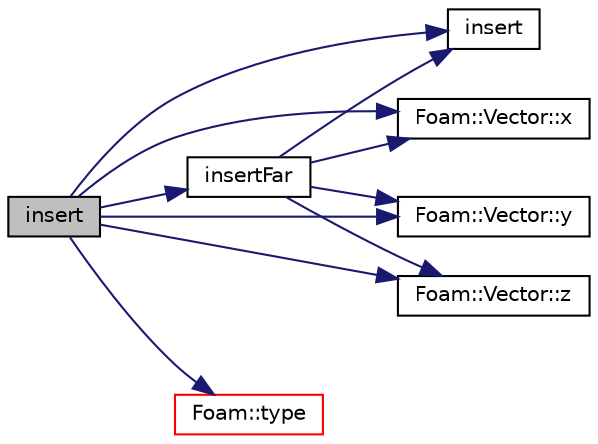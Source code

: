 digraph "insert"
{
  bgcolor="transparent";
  edge [fontname="Helvetica",fontsize="10",labelfontname="Helvetica",labelfontsize="10"];
  node [fontname="Helvetica",fontsize="10",shape=record];
  rankdir="LR";
  Node41 [label="insert",height=0.2,width=0.4,color="black", fillcolor="grey75", style="filled", fontcolor="black"];
  Node41 -> Node42 [color="midnightblue",fontsize="10",style="solid",fontname="Helvetica"];
  Node42 [label="insert",height=0.2,width=0.4,color="black",URL="$a41096.html#ac3c1fc80c032bac12dfeb7842c1353ee"];
  Node41 -> Node43 [color="midnightblue",fontsize="10",style="solid",fontname="Helvetica"];
  Node43 [label="insertFar",height=0.2,width=0.4,color="black",URL="$a32461.html#a6a8ae578ffac1c0883a939a5f7ef68b8"];
  Node43 -> Node42 [color="midnightblue",fontsize="10",style="solid",fontname="Helvetica"];
  Node43 -> Node44 [color="midnightblue",fontsize="10",style="solid",fontname="Helvetica"];
  Node44 [label="Foam::Vector::x",height=0.2,width=0.4,color="black",URL="$a29749.html#a63327976e5a8359700064a02ae22548e"];
  Node43 -> Node45 [color="midnightblue",fontsize="10",style="solid",fontname="Helvetica"];
  Node45 [label="Foam::Vector::y",height=0.2,width=0.4,color="black",URL="$a29749.html#a1ee865f676fbac703a49c6654dd3ad74"];
  Node43 -> Node46 [color="midnightblue",fontsize="10",style="solid",fontname="Helvetica"];
  Node46 [label="Foam::Vector::z",height=0.2,width=0.4,color="black",URL="$a29749.html#a1c8320b15610de211ec70ef966581423"];
  Node41 -> Node47 [color="midnightblue",fontsize="10",style="solid",fontname="Helvetica"];
  Node47 [label="Foam::type",height=0.2,width=0.4,color="red",URL="$a21851.html#aec48583af672626378f501eb9fc32cd1",tooltip="Return the file type: DIRECTORY or FILE. "];
  Node41 -> Node44 [color="midnightblue",fontsize="10",style="solid",fontname="Helvetica"];
  Node41 -> Node45 [color="midnightblue",fontsize="10",style="solid",fontname="Helvetica"];
  Node41 -> Node46 [color="midnightblue",fontsize="10",style="solid",fontname="Helvetica"];
}

